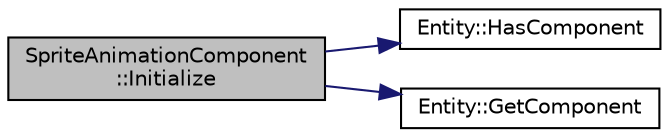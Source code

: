 digraph "SpriteAnimationComponent::Initialize"
{
  edge [fontname="Helvetica",fontsize="10",labelfontname="Helvetica",labelfontsize="10"];
  node [fontname="Helvetica",fontsize="10",shape=record];
  rankdir="LR";
  Node1 [label="SpriteAnimationComponent\l::Initialize",height=0.2,width=0.4,color="black", fillcolor="grey75", style="filled", fontcolor="black"];
  Node1 -> Node2 [color="midnightblue",fontsize="10",style="solid",fontname="Helvetica"];
  Node2 [label="Entity::HasComponent",height=0.2,width=0.4,color="black", fillcolor="white", style="filled",URL="$class_entity.html#a7dbc19f41030f577ec538c082d1470a8"];
  Node1 -> Node3 [color="midnightblue",fontsize="10",style="solid",fontname="Helvetica"];
  Node3 [label="Entity::GetComponent",height=0.2,width=0.4,color="black", fillcolor="white", style="filled",URL="$class_entity.html#a0084a74b2e2a363e4d3224d1877b9cf3"];
}
